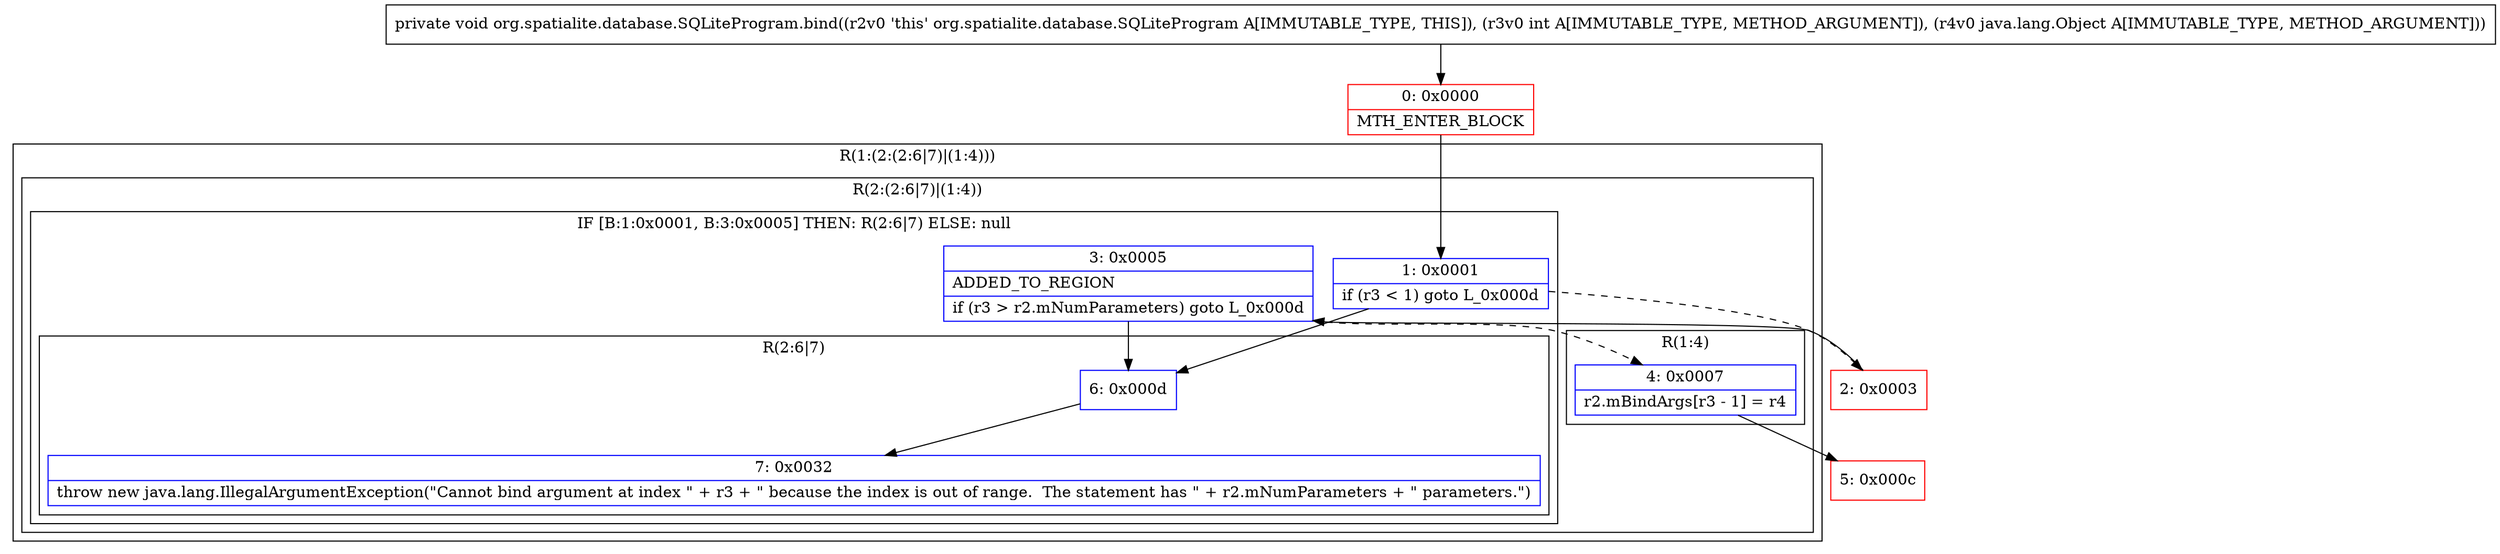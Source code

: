 digraph "CFG fororg.spatialite.database.SQLiteProgram.bind(ILjava\/lang\/Object;)V" {
subgraph cluster_Region_312991596 {
label = "R(1:(2:(2:6|7)|(1:4)))";
node [shape=record,color=blue];
subgraph cluster_Region_1198777863 {
label = "R(2:(2:6|7)|(1:4))";
node [shape=record,color=blue];
subgraph cluster_IfRegion_2067003811 {
label = "IF [B:1:0x0001, B:3:0x0005] THEN: R(2:6|7) ELSE: null";
node [shape=record,color=blue];
Node_1 [shape=record,label="{1\:\ 0x0001|if (r3 \< 1) goto L_0x000d\l}"];
Node_3 [shape=record,label="{3\:\ 0x0005|ADDED_TO_REGION\l|if (r3 \> r2.mNumParameters) goto L_0x000d\l}"];
subgraph cluster_Region_1030139295 {
label = "R(2:6|7)";
node [shape=record,color=blue];
Node_6 [shape=record,label="{6\:\ 0x000d}"];
Node_7 [shape=record,label="{7\:\ 0x0032|throw new java.lang.IllegalArgumentException(\"Cannot bind argument at index \" + r3 + \" because the index is out of range.  The statement has \" + r2.mNumParameters + \" parameters.\")\l}"];
}
}
subgraph cluster_Region_295061984 {
label = "R(1:4)";
node [shape=record,color=blue];
Node_4 [shape=record,label="{4\:\ 0x0007|r2.mBindArgs[r3 \- 1] = r4\l}"];
}
}
}
Node_0 [shape=record,color=red,label="{0\:\ 0x0000|MTH_ENTER_BLOCK\l}"];
Node_2 [shape=record,color=red,label="{2\:\ 0x0003}"];
Node_5 [shape=record,color=red,label="{5\:\ 0x000c}"];
MethodNode[shape=record,label="{private void org.spatialite.database.SQLiteProgram.bind((r2v0 'this' org.spatialite.database.SQLiteProgram A[IMMUTABLE_TYPE, THIS]), (r3v0 int A[IMMUTABLE_TYPE, METHOD_ARGUMENT]), (r4v0 java.lang.Object A[IMMUTABLE_TYPE, METHOD_ARGUMENT])) }"];
MethodNode -> Node_0;
Node_1 -> Node_2[style=dashed];
Node_1 -> Node_6;
Node_3 -> Node_4[style=dashed];
Node_3 -> Node_6;
Node_6 -> Node_7;
Node_4 -> Node_5;
Node_0 -> Node_1;
Node_2 -> Node_3;
}

